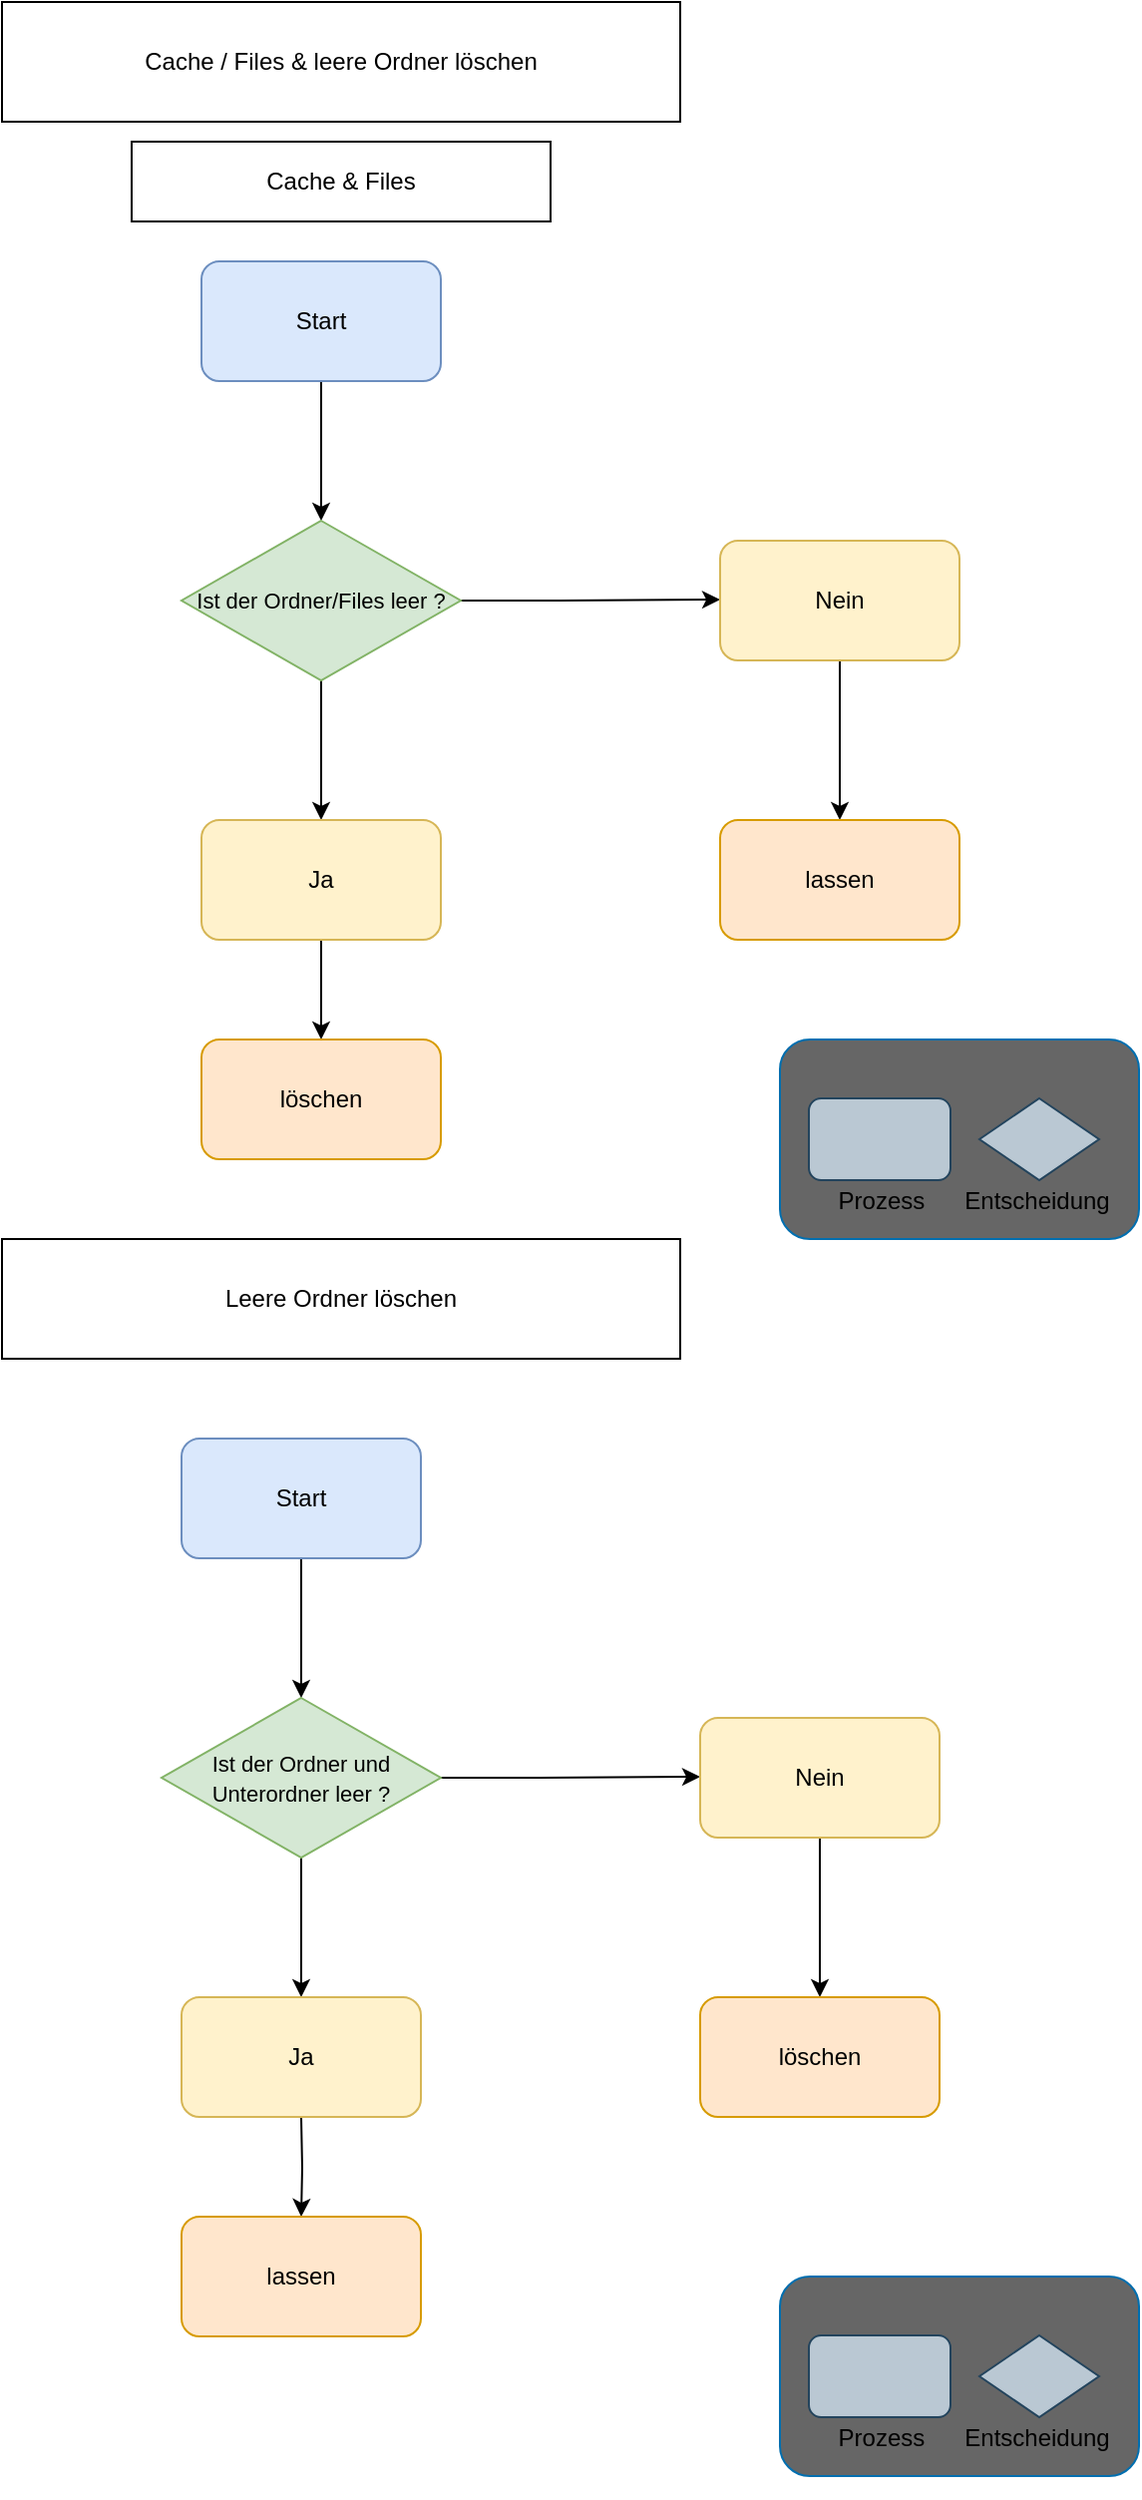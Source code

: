 <mxfile>
    <diagram id="-BDTeBijwdTVi4fhLwuw" name="Page-1">
        <mxGraphModel dx="696" dy="1340" grid="1" gridSize="10" guides="1" tooltips="1" connect="1" arrows="1" fold="1" page="1" pageScale="1" pageWidth="827" pageHeight="1169" math="0" shadow="0">
            <root>
                <mxCell id="0"/>
                <mxCell id="1" parent="0"/>
                <mxCell id="tZaITLDV00XNWz6PWwAZ-3" value="" style="edgeStyle=orthogonalEdgeStyle;rounded=0;orthogonalLoop=1;jettySize=auto;html=1;entryX=0.5;entryY=0;entryDx=0;entryDy=0;" parent="1" source="tZaITLDV00XNWz6PWwAZ-1" target="tZaITLDV00XNWz6PWwAZ-7" edge="1">
                    <mxGeometry relative="1" as="geometry">
                        <mxPoint x="370" y="320" as="targetPoint"/>
                    </mxGeometry>
                </mxCell>
                <mxCell id="tZaITLDV00XNWz6PWwAZ-1" value="&lt;font color=&quot;#000000&quot;&gt;Start&lt;/font&gt;" style="rounded=1;whiteSpace=wrap;html=1;fillColor=#dae8fc;strokeColor=#6c8ebf;" parent="1" vertex="1">
                    <mxGeometry x="310" y="180" width="120" height="60" as="geometry"/>
                </mxCell>
                <mxCell id="9v0SBn3HU4GYYNxoD4Fh-3" value="" style="edgeStyle=orthogonalEdgeStyle;rounded=0;orthogonalLoop=1;jettySize=auto;html=1;exitX=1;exitY=0.5;exitDx=0;exitDy=0;" edge="1" parent="1" source="tZaITLDV00XNWz6PWwAZ-7">
                    <mxGeometry relative="1" as="geometry">
                        <mxPoint x="470" y="349.5" as="sourcePoint"/>
                        <mxPoint x="570" y="349.5" as="targetPoint"/>
                        <Array as="points">
                            <mxPoint x="490" y="350"/>
                        </Array>
                    </mxGeometry>
                </mxCell>
                <mxCell id="tZaITLDV00XNWz6PWwAZ-5" value="&lt;span&gt;Cache / Files &amp;amp; leere Ordner löschen&lt;/span&gt;" style="rounded=0;whiteSpace=wrap;html=1;" parent="1" vertex="1">
                    <mxGeometry x="210" y="50" width="340" height="60" as="geometry"/>
                </mxCell>
                <mxCell id="tZaITLDV00XNWz6PWwAZ-15" style="edgeStyle=orthogonalEdgeStyle;rounded=0;orthogonalLoop=1;jettySize=auto;html=1;" parent="1" edge="1">
                    <mxGeometry relative="1" as="geometry">
                        <mxPoint x="370" y="520" as="sourcePoint"/>
                        <mxPoint x="370" y="570" as="targetPoint"/>
                    </mxGeometry>
                </mxCell>
                <mxCell id="9v0SBn3HU4GYYNxoD4Fh-6" style="edgeStyle=orthogonalEdgeStyle;rounded=0;orthogonalLoop=1;jettySize=auto;html=1;" edge="1" parent="1" source="tZaITLDV00XNWz6PWwAZ-7" target="9v0SBn3HU4GYYNxoD4Fh-5">
                    <mxGeometry relative="1" as="geometry"/>
                </mxCell>
                <mxCell id="tZaITLDV00XNWz6PWwAZ-7" value="&lt;font style=&quot;font-size: 11px&quot; color=&quot;#000000&quot;&gt;Ist der Ordner/Files leer ?&lt;/font&gt;" style="rhombus;whiteSpace=wrap;html=1;fillColor=#d5e8d4;strokeColor=#82b366;" parent="1" vertex="1">
                    <mxGeometry x="300" y="310" width="140" height="80" as="geometry"/>
                </mxCell>
                <mxCell id="9v0SBn3HU4GYYNxoD4Fh-8" style="edgeStyle=orthogonalEdgeStyle;rounded=0;orthogonalLoop=1;jettySize=auto;html=1;entryX=0.5;entryY=0;entryDx=0;entryDy=0;" edge="1" parent="1" source="tZaITLDV00XNWz6PWwAZ-8" target="9v0SBn3HU4GYYNxoD4Fh-7">
                    <mxGeometry relative="1" as="geometry"/>
                </mxCell>
                <mxCell id="tZaITLDV00XNWz6PWwAZ-8" value="&lt;font color=&quot;#000000&quot;&gt;Nein&lt;/font&gt;" style="rounded=1;whiteSpace=wrap;html=1;fillColor=#fff2cc;strokeColor=#d6b656;" parent="1" vertex="1">
                    <mxGeometry x="570" y="320" width="120" height="60" as="geometry"/>
                </mxCell>
                <mxCell id="tZaITLDV00XNWz6PWwAZ-14" value="&lt;font color=&quot;#000000&quot;&gt;löschen&lt;/font&gt;" style="rounded=1;whiteSpace=wrap;html=1;fillColor=#ffe6cc;strokeColor=#d79b00;" parent="1" vertex="1">
                    <mxGeometry x="310" y="570" width="120" height="60" as="geometry"/>
                </mxCell>
                <mxCell id="tZaITLDV00XNWz6PWwAZ-17" value="&lt;span&gt;Cache &amp;amp; Files&lt;/span&gt;" style="rounded=0;whiteSpace=wrap;html=1;" parent="1" vertex="1">
                    <mxGeometry x="275" y="120" width="210" height="40" as="geometry"/>
                </mxCell>
                <mxCell id="tZaITLDV00XNWz6PWwAZ-18" value="&lt;span&gt;Leere Ordner löschen&lt;/span&gt;" style="rounded=0;whiteSpace=wrap;html=1;" parent="1" vertex="1">
                    <mxGeometry x="210" y="670" width="340" height="60" as="geometry"/>
                </mxCell>
                <mxCell id="9v0SBn3HU4GYYNxoD4Fh-5" value="&lt;font color=&quot;#000000&quot;&gt;Ja&lt;/font&gt;" style="rounded=1;whiteSpace=wrap;html=1;fillColor=#fff2cc;strokeColor=#d6b656;" vertex="1" parent="1">
                    <mxGeometry x="310" y="460" width="120" height="60" as="geometry"/>
                </mxCell>
                <mxCell id="9v0SBn3HU4GYYNxoD4Fh-7" value="&lt;font color=&quot;#000000&quot;&gt;lassen&lt;/font&gt;" style="rounded=1;whiteSpace=wrap;html=1;fillColor=#ffe6cc;strokeColor=#d79b00;" vertex="1" parent="1">
                    <mxGeometry x="570" y="460" width="120" height="60" as="geometry"/>
                </mxCell>
                <mxCell id="9v0SBn3HU4GYYNxoD4Fh-9" value="" style="edgeStyle=orthogonalEdgeStyle;rounded=0;orthogonalLoop=1;jettySize=auto;html=1;entryX=0.5;entryY=0;entryDx=0;entryDy=0;" edge="1" parent="1" source="9v0SBn3HU4GYYNxoD4Fh-10" target="9v0SBn3HU4GYYNxoD4Fh-14">
                    <mxGeometry relative="1" as="geometry">
                        <mxPoint x="360" y="910" as="targetPoint"/>
                    </mxGeometry>
                </mxCell>
                <mxCell id="9v0SBn3HU4GYYNxoD4Fh-10" value="&lt;font color=&quot;#000000&quot;&gt;Start&lt;/font&gt;" style="rounded=1;whiteSpace=wrap;html=1;fillColor=#dae8fc;strokeColor=#6c8ebf;" vertex="1" parent="1">
                    <mxGeometry x="300" y="770" width="120" height="60" as="geometry"/>
                </mxCell>
                <mxCell id="9v0SBn3HU4GYYNxoD4Fh-11" value="" style="edgeStyle=orthogonalEdgeStyle;rounded=0;orthogonalLoop=1;jettySize=auto;html=1;exitX=1;exitY=0.5;exitDx=0;exitDy=0;" edge="1" parent="1" source="9v0SBn3HU4GYYNxoD4Fh-14">
                    <mxGeometry relative="1" as="geometry">
                        <mxPoint x="460" y="939.5" as="sourcePoint"/>
                        <mxPoint x="560" y="939.5" as="targetPoint"/>
                        <Array as="points">
                            <mxPoint x="480" y="940"/>
                        </Array>
                    </mxGeometry>
                </mxCell>
                <mxCell id="9v0SBn3HU4GYYNxoD4Fh-12" style="edgeStyle=orthogonalEdgeStyle;rounded=0;orthogonalLoop=1;jettySize=auto;html=1;" edge="1" parent="1" target="9v0SBn3HU4GYYNxoD4Fh-17">
                    <mxGeometry relative="1" as="geometry">
                        <mxPoint x="360" y="1110" as="sourcePoint"/>
                    </mxGeometry>
                </mxCell>
                <mxCell id="9v0SBn3HU4GYYNxoD4Fh-13" style="edgeStyle=orthogonalEdgeStyle;rounded=0;orthogonalLoop=1;jettySize=auto;html=1;" edge="1" parent="1" source="9v0SBn3HU4GYYNxoD4Fh-14" target="9v0SBn3HU4GYYNxoD4Fh-18">
                    <mxGeometry relative="1" as="geometry"/>
                </mxCell>
                <mxCell id="9v0SBn3HU4GYYNxoD4Fh-14" value="&lt;font style=&quot;font-size: 11px&quot; color=&quot;#000000&quot;&gt;Ist der Ordner und Unterordner leer ?&lt;/font&gt;" style="rhombus;whiteSpace=wrap;html=1;fillColor=#d5e8d4;strokeColor=#82b366;" vertex="1" parent="1">
                    <mxGeometry x="290" y="900" width="140" height="80" as="geometry"/>
                </mxCell>
                <mxCell id="9v0SBn3HU4GYYNxoD4Fh-15" style="edgeStyle=orthogonalEdgeStyle;rounded=0;orthogonalLoop=1;jettySize=auto;html=1;entryX=0.5;entryY=0;entryDx=0;entryDy=0;" edge="1" parent="1" source="9v0SBn3HU4GYYNxoD4Fh-16" target="9v0SBn3HU4GYYNxoD4Fh-19">
                    <mxGeometry relative="1" as="geometry"/>
                </mxCell>
                <mxCell id="9v0SBn3HU4GYYNxoD4Fh-16" value="&lt;font color=&quot;#000000&quot;&gt;Nein&lt;/font&gt;" style="rounded=1;whiteSpace=wrap;html=1;fillColor=#fff2cc;strokeColor=#d6b656;" vertex="1" parent="1">
                    <mxGeometry x="560" y="910" width="120" height="60" as="geometry"/>
                </mxCell>
                <mxCell id="9v0SBn3HU4GYYNxoD4Fh-17" value="&lt;font color=&quot;#000000&quot;&gt;lassen&lt;/font&gt;" style="rounded=1;whiteSpace=wrap;html=1;fillColor=#ffe6cc;strokeColor=#d79b00;" vertex="1" parent="1">
                    <mxGeometry x="300" y="1160" width="120" height="60" as="geometry"/>
                </mxCell>
                <mxCell id="9v0SBn3HU4GYYNxoD4Fh-18" value="&lt;font color=&quot;#000000&quot;&gt;Ja&lt;/font&gt;" style="rounded=1;whiteSpace=wrap;html=1;fillColor=#fff2cc;strokeColor=#d6b656;" vertex="1" parent="1">
                    <mxGeometry x="300" y="1050" width="120" height="60" as="geometry"/>
                </mxCell>
                <mxCell id="9v0SBn3HU4GYYNxoD4Fh-19" value="&lt;font color=&quot;#000000&quot;&gt;löschen&lt;/font&gt;" style="rounded=1;whiteSpace=wrap;html=1;fillColor=#ffe6cc;strokeColor=#d79b00;" vertex="1" parent="1">
                    <mxGeometry x="560" y="1050" width="120" height="60" as="geometry"/>
                </mxCell>
                <mxCell id="4" value="" style="rounded=1;whiteSpace=wrap;html=1;fillColor=#666666;strokeColor=#006EAF;fontColor=#ffffff;" vertex="1" parent="1">
                    <mxGeometry x="600" y="1190" width="180" height="100" as="geometry"/>
                </mxCell>
                <mxCell id="3" value="" style="rhombus;whiteSpace=wrap;html=1;fillColor=#bac8d3;strokeColor=#23445d;" vertex="1" parent="1">
                    <mxGeometry x="700" y="1219.5" width="60" height="41" as="geometry"/>
                </mxCell>
                <mxCell id="6" value="" style="rounded=1;whiteSpace=wrap;html=1;fillColor=#bac8d3;strokeColor=#23445d;" vertex="1" parent="1">
                    <mxGeometry x="614.5" y="1219.5" width="71" height="41" as="geometry"/>
                </mxCell>
                <mxCell id="7" value="&amp;nbsp; Prozess&lt;span style=&quot;white-space: pre&quot;&gt;&#9;&lt;/span&gt;&amp;nbsp; &amp;nbsp; &amp;nbsp;Entscheidung" style="whiteSpace=wrap;html=1;fontColor=#000000;fillColor=none;strokeColor=none;" vertex="1" parent="1">
                    <mxGeometry x="619" y="1241" width="150" height="60" as="geometry"/>
                </mxCell>
                <mxCell id="8" value="" style="rounded=1;whiteSpace=wrap;html=1;fillColor=#666666;strokeColor=#006EAF;fontColor=#ffffff;" vertex="1" parent="1">
                    <mxGeometry x="600" y="570" width="180" height="100" as="geometry"/>
                </mxCell>
                <mxCell id="9" value="" style="rhombus;whiteSpace=wrap;html=1;fillColor=#bac8d3;strokeColor=#23445d;" vertex="1" parent="1">
                    <mxGeometry x="700" y="599.5" width="60" height="41" as="geometry"/>
                </mxCell>
                <mxCell id="10" value="" style="rounded=1;whiteSpace=wrap;html=1;fillColor=#bac8d3;strokeColor=#23445d;" vertex="1" parent="1">
                    <mxGeometry x="614.5" y="599.5" width="71" height="41" as="geometry"/>
                </mxCell>
                <mxCell id="11" value="&amp;nbsp; Prozess&lt;span style=&quot;white-space: pre&quot;&gt;&#9;&lt;/span&gt;&amp;nbsp; &amp;nbsp; &amp;nbsp;Entscheidung" style="whiteSpace=wrap;html=1;fontColor=#000000;fillColor=none;strokeColor=none;" vertex="1" parent="1">
                    <mxGeometry x="619" y="621" width="150" height="60" as="geometry"/>
                </mxCell>
            </root>
        </mxGraphModel>
    </diagram>
</mxfile>